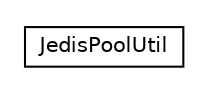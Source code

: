 #!/usr/local/bin/dot
#
# Class diagram 
# Generated by UMLGraph version R5_6_6-8-g8d7759 (http://www.umlgraph.org/)
#

digraph G {
	edge [fontname="Helvetica",fontsize=10,labelfontname="Helvetica",labelfontsize=10];
	node [fontname="Helvetica",fontsize=10,shape=plaintext];
	nodesep=0.25;
	ranksep=0.5;
	// org.dayatang.cache.redis.pool.JedisPoolUtil
	c8532 [label=<<table title="org.dayatang.cache.redis.pool.JedisPoolUtil" border="0" cellborder="1" cellspacing="0" cellpadding="2" port="p" href="./JedisPoolUtil.html">
		<tr><td><table border="0" cellspacing="0" cellpadding="1">
<tr><td align="center" balign="center"> JedisPoolUtil </td></tr>
		</table></td></tr>
		</table>>, URL="./JedisPoolUtil.html", fontname="Helvetica", fontcolor="black", fontsize=10.0];
}

